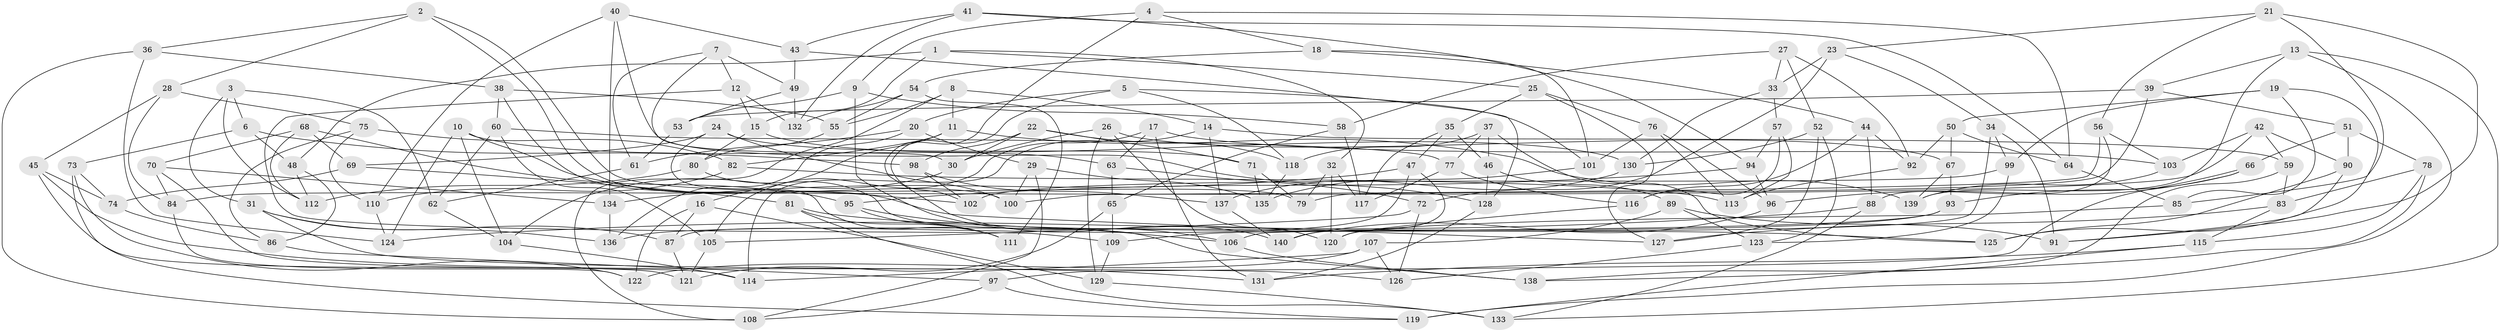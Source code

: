 // coarse degree distribution, {4: 0.38636363636363635, 6: 0.5227272727272727, 5: 0.06818181818181818, 3: 0.022727272727272728}
// Generated by graph-tools (version 1.1) at 2025/42/03/06/25 10:42:16]
// undirected, 140 vertices, 280 edges
graph export_dot {
graph [start="1"]
  node [color=gray90,style=filled];
  1;
  2;
  3;
  4;
  5;
  6;
  7;
  8;
  9;
  10;
  11;
  12;
  13;
  14;
  15;
  16;
  17;
  18;
  19;
  20;
  21;
  22;
  23;
  24;
  25;
  26;
  27;
  28;
  29;
  30;
  31;
  32;
  33;
  34;
  35;
  36;
  37;
  38;
  39;
  40;
  41;
  42;
  43;
  44;
  45;
  46;
  47;
  48;
  49;
  50;
  51;
  52;
  53;
  54;
  55;
  56;
  57;
  58;
  59;
  60;
  61;
  62;
  63;
  64;
  65;
  66;
  67;
  68;
  69;
  70;
  71;
  72;
  73;
  74;
  75;
  76;
  77;
  78;
  79;
  80;
  81;
  82;
  83;
  84;
  85;
  86;
  87;
  88;
  89;
  90;
  91;
  92;
  93;
  94;
  95;
  96;
  97;
  98;
  99;
  100;
  101;
  102;
  103;
  104;
  105;
  106;
  107;
  108;
  109;
  110;
  111;
  112;
  113;
  114;
  115;
  116;
  117;
  118;
  119;
  120;
  121;
  122;
  123;
  124;
  125;
  126;
  127;
  128;
  129;
  130;
  131;
  132;
  133;
  134;
  135;
  136;
  137;
  138;
  139;
  140;
  1 -- 25;
  1 -- 15;
  1 -- 48;
  1 -- 32;
  2 -- 36;
  2 -- 79;
  2 -- 28;
  2 -- 100;
  3 -- 62;
  3 -- 112;
  3 -- 6;
  3 -- 31;
  4 -- 18;
  4 -- 64;
  4 -- 9;
  4 -- 140;
  5 -- 101;
  5 -- 20;
  5 -- 118;
  5 -- 102;
  6 -- 98;
  6 -- 48;
  6 -- 73;
  7 -- 49;
  7 -- 61;
  7 -- 30;
  7 -- 12;
  8 -- 108;
  8 -- 55;
  8 -- 11;
  8 -- 14;
  9 -- 106;
  9 -- 58;
  9 -- 53;
  10 -- 124;
  10 -- 102;
  10 -- 104;
  10 -- 63;
  11 -- 16;
  11 -- 139;
  11 -- 82;
  12 -- 15;
  12 -- 132;
  12 -- 109;
  13 -- 119;
  13 -- 139;
  13 -- 133;
  13 -- 39;
  14 -- 59;
  14 -- 114;
  14 -- 137;
  15 -- 130;
  15 -- 80;
  16 -- 129;
  16 -- 122;
  16 -- 87;
  17 -- 63;
  17 -- 105;
  17 -- 131;
  17 -- 103;
  18 -- 54;
  18 -- 101;
  18 -- 44;
  19 -- 125;
  19 -- 99;
  19 -- 85;
  19 -- 50;
  20 -- 136;
  20 -- 61;
  20 -- 29;
  21 -- 91;
  21 -- 85;
  21 -- 56;
  21 -- 23;
  22 -- 71;
  22 -- 98;
  22 -- 118;
  22 -- 30;
  23 -- 72;
  23 -- 33;
  23 -- 34;
  24 -- 69;
  24 -- 100;
  24 -- 111;
  24 -- 71;
  25 -- 35;
  25 -- 127;
  25 -- 76;
  26 -- 67;
  26 -- 120;
  26 -- 129;
  26 -- 30;
  27 -- 52;
  27 -- 58;
  27 -- 33;
  27 -- 92;
  28 -- 84;
  28 -- 75;
  28 -- 45;
  29 -- 135;
  29 -- 100;
  29 -- 108;
  30 -- 104;
  31 -- 126;
  31 -- 136;
  31 -- 87;
  32 -- 79;
  32 -- 120;
  32 -- 117;
  33 -- 57;
  33 -- 130;
  34 -- 99;
  34 -- 91;
  34 -- 106;
  35 -- 47;
  35 -- 46;
  35 -- 117;
  36 -- 38;
  36 -- 108;
  36 -- 124;
  37 -- 125;
  37 -- 77;
  37 -- 118;
  37 -- 46;
  38 -- 55;
  38 -- 60;
  38 -- 127;
  39 -- 51;
  39 -- 79;
  39 -- 53;
  40 -- 110;
  40 -- 134;
  40 -- 128;
  40 -- 43;
  41 -- 64;
  41 -- 132;
  41 -- 43;
  41 -- 94;
  42 -- 103;
  42 -- 59;
  42 -- 90;
  42 -- 84;
  43 -- 128;
  43 -- 49;
  44 -- 116;
  44 -- 92;
  44 -- 88;
  45 -- 131;
  45 -- 121;
  45 -- 74;
  46 -- 128;
  46 -- 89;
  47 -- 87;
  47 -- 140;
  47 -- 134;
  48 -- 112;
  48 -- 86;
  49 -- 132;
  49 -- 53;
  50 -- 67;
  50 -- 64;
  50 -- 92;
  51 -- 78;
  51 -- 66;
  51 -- 90;
  52 -- 123;
  52 -- 130;
  52 -- 127;
  53 -- 61;
  54 -- 55;
  54 -- 132;
  54 -- 111;
  55 -- 80;
  56 -- 88;
  56 -- 103;
  56 -- 100;
  57 -- 116;
  57 -- 94;
  57 -- 113;
  58 -- 117;
  58 -- 65;
  59 -- 83;
  59 -- 138;
  60 -- 77;
  60 -- 62;
  60 -- 105;
  61 -- 62;
  62 -- 104;
  63 -- 72;
  63 -- 65;
  64 -- 85;
  65 -- 109;
  65 -- 121;
  66 -- 96;
  66 -- 97;
  66 -- 93;
  67 -- 93;
  67 -- 139;
  68 -- 95;
  68 -- 70;
  68 -- 112;
  68 -- 69;
  69 -- 81;
  69 -- 74;
  70 -- 114;
  70 -- 84;
  70 -- 134;
  71 -- 135;
  71 -- 79;
  72 -- 126;
  72 -- 105;
  73 -- 119;
  73 -- 74;
  73 -- 122;
  74 -- 86;
  75 -- 110;
  75 -- 86;
  75 -- 82;
  76 -- 101;
  76 -- 113;
  76 -- 96;
  77 -- 117;
  77 -- 116;
  78 -- 138;
  78 -- 83;
  78 -- 115;
  80 -- 112;
  80 -- 138;
  81 -- 111;
  81 -- 125;
  81 -- 133;
  82 -- 110;
  82 -- 113;
  83 -- 127;
  83 -- 115;
  84 -- 122;
  85 -- 120;
  86 -- 97;
  87 -- 121;
  88 -- 124;
  88 -- 133;
  89 -- 91;
  89 -- 123;
  89 -- 107;
  90 -- 91;
  90 -- 125;
  92 -- 113;
  93 -- 136;
  93 -- 109;
  94 -- 95;
  94 -- 96;
  95 -- 111;
  95 -- 106;
  96 -- 140;
  97 -- 108;
  97 -- 119;
  98 -- 137;
  98 -- 102;
  99 -- 123;
  99 -- 102;
  101 -- 135;
  103 -- 139;
  104 -- 114;
  105 -- 121;
  106 -- 138;
  107 -- 122;
  107 -- 114;
  107 -- 126;
  109 -- 129;
  110 -- 124;
  115 -- 131;
  115 -- 119;
  116 -- 120;
  118 -- 135;
  123 -- 126;
  128 -- 131;
  129 -- 133;
  130 -- 137;
  134 -- 136;
  137 -- 140;
}
